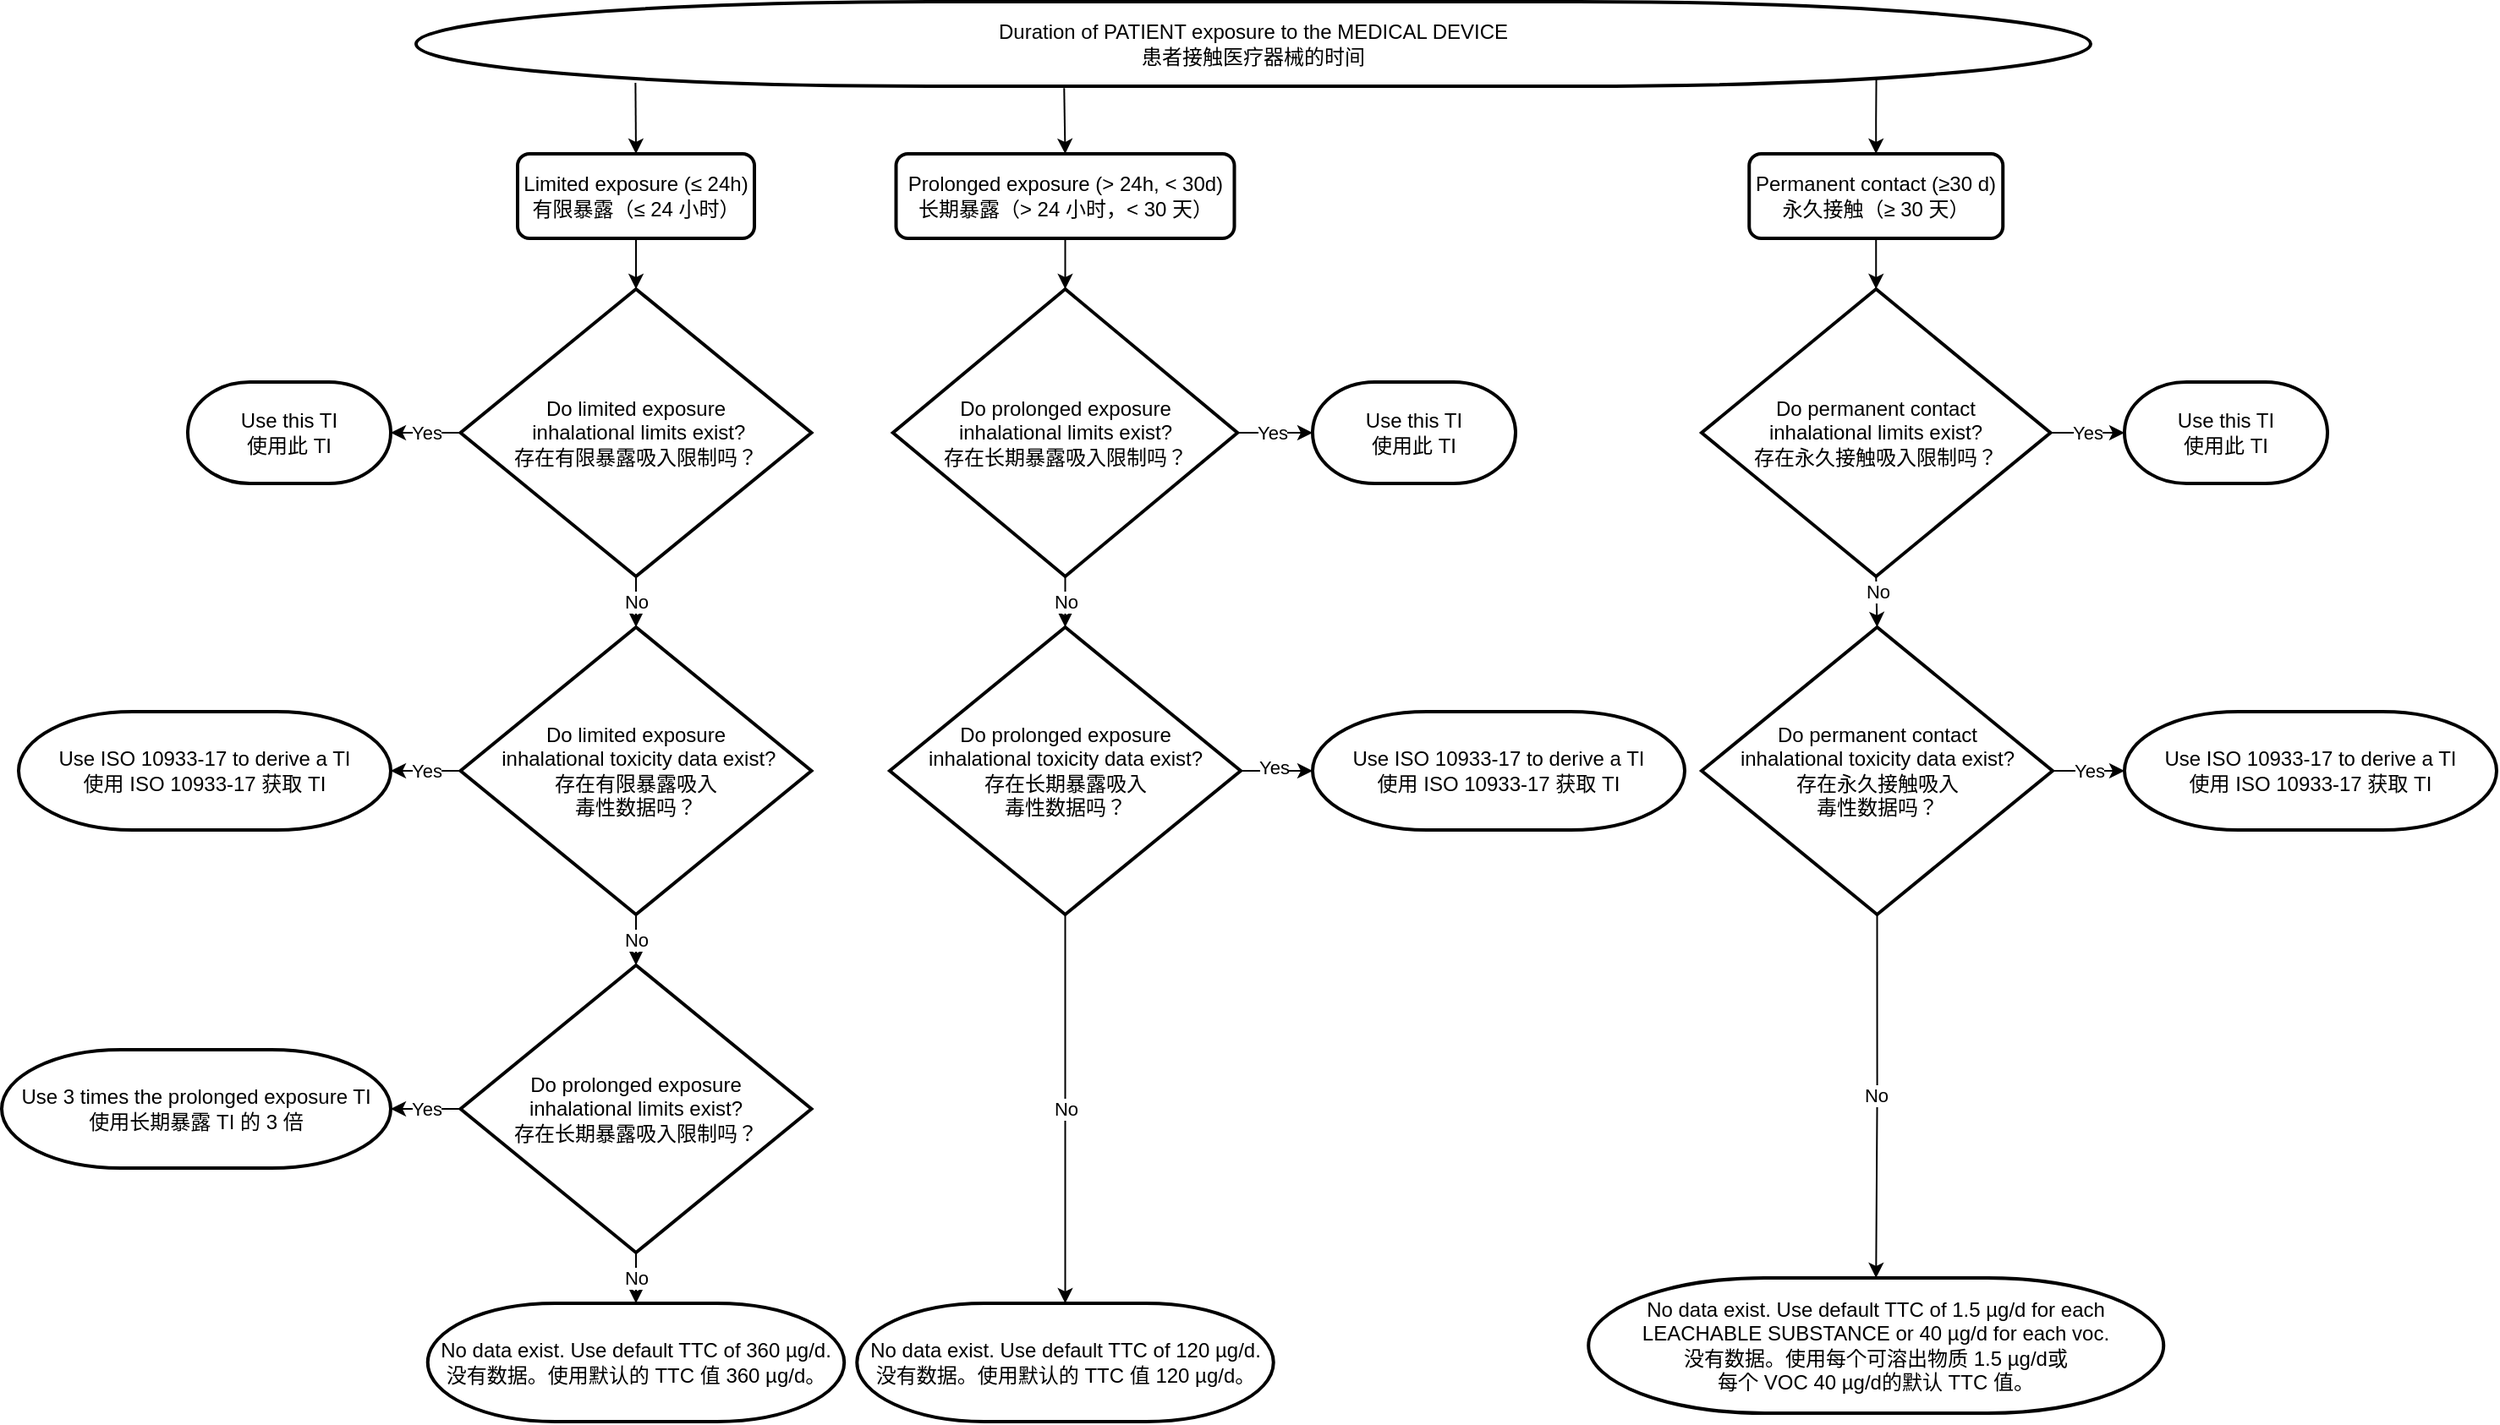<mxfile version="21.5.0" type="github">
  <diagram name="Page-1" id="456ZRaFEWkVoRBpD_hyP">
    <mxGraphModel dx="2572" dy="2400" grid="1" gridSize="10" guides="1" tooltips="1" connect="1" arrows="1" fold="1" page="1" pageScale="1" pageWidth="850" pageHeight="1100" math="0" shadow="0">
      <root>
        <mxCell id="0" />
        <mxCell id="1" parent="0" />
        <mxCell id="pBCVA_49oTNXY1WVLj0D-1" value="Duration of PATIENT exposure to the MEDICAL DEVICE&lt;br&gt;患者接触医疗器械的时间" style="strokeWidth=2;html=1;shape=mxgraph.flowchart.terminator;whiteSpace=wrap;" vertex="1" parent="1">
          <mxGeometry x="10" y="-870" width="990" height="50" as="geometry" />
        </mxCell>
        <mxCell id="pBCVA_49oTNXY1WVLj0D-24" style="edgeStyle=orthogonalEdgeStyle;rounded=0;orthogonalLoop=1;jettySize=auto;html=1;exitX=0.5;exitY=1;exitDx=0;exitDy=0;entryX=0.5;entryY=0;entryDx=0;entryDy=0;entryPerimeter=0;" edge="1" parent="1" source="pBCVA_49oTNXY1WVLj0D-2" target="pBCVA_49oTNXY1WVLj0D-5">
          <mxGeometry relative="1" as="geometry" />
        </mxCell>
        <mxCell id="pBCVA_49oTNXY1WVLj0D-2" value="Limited exposure (≤ 24h)&lt;br&gt;有限暴露（≤ 24 小时）" style="rounded=1;whiteSpace=wrap;html=1;absoluteArcSize=1;arcSize=14;strokeWidth=2;" vertex="1" parent="1">
          <mxGeometry x="70" y="-780" width="140" height="50" as="geometry" />
        </mxCell>
        <mxCell id="pBCVA_49oTNXY1WVLj0D-34" style="edgeStyle=orthogonalEdgeStyle;rounded=0;orthogonalLoop=1;jettySize=auto;html=1;exitX=0.5;exitY=0;exitDx=0;exitDy=0;entryX=0.387;entryY=1.022;entryDx=0;entryDy=0;entryPerimeter=0;startArrow=classic;startFill=1;endArrow=none;endFill=0;" edge="1" parent="1" source="pBCVA_49oTNXY1WVLj0D-3" target="pBCVA_49oTNXY1WVLj0D-1">
          <mxGeometry relative="1" as="geometry" />
        </mxCell>
        <mxCell id="pBCVA_49oTNXY1WVLj0D-35" style="edgeStyle=orthogonalEdgeStyle;rounded=0;orthogonalLoop=1;jettySize=auto;html=1;exitX=0.5;exitY=1;exitDx=0;exitDy=0;entryX=0.5;entryY=0;entryDx=0;entryDy=0;entryPerimeter=0;" edge="1" parent="1" source="pBCVA_49oTNXY1WVLj0D-3" target="pBCVA_49oTNXY1WVLj0D-7">
          <mxGeometry relative="1" as="geometry" />
        </mxCell>
        <mxCell id="pBCVA_49oTNXY1WVLj0D-3" value="Prolonged exposure (&amp;gt; 24h, &amp;lt; 30d)&lt;br&gt;长期暴露（&amp;gt; 24 小时，&amp;lt; 30 天）" style="rounded=1;whiteSpace=wrap;html=1;absoluteArcSize=1;arcSize=14;strokeWidth=2;" vertex="1" parent="1">
          <mxGeometry x="293.75" y="-780" width="200" height="50" as="geometry" />
        </mxCell>
        <mxCell id="pBCVA_49oTNXY1WVLj0D-36" style="edgeStyle=orthogonalEdgeStyle;rounded=0;orthogonalLoop=1;jettySize=auto;html=1;exitX=0.5;exitY=0;exitDx=0;exitDy=0;entryX=0.872;entryY=0.919;entryDx=0;entryDy=0;entryPerimeter=0;endArrow=none;endFill=0;startArrow=classic;startFill=1;" edge="1" parent="1" source="pBCVA_49oTNXY1WVLj0D-4" target="pBCVA_49oTNXY1WVLj0D-1">
          <mxGeometry relative="1" as="geometry" />
        </mxCell>
        <mxCell id="pBCVA_49oTNXY1WVLj0D-37" style="edgeStyle=orthogonalEdgeStyle;rounded=0;orthogonalLoop=1;jettySize=auto;html=1;exitX=0.5;exitY=1;exitDx=0;exitDy=0;entryX=0.5;entryY=0;entryDx=0;entryDy=0;entryPerimeter=0;" edge="1" parent="1" source="pBCVA_49oTNXY1WVLj0D-4" target="pBCVA_49oTNXY1WVLj0D-8">
          <mxGeometry relative="1" as="geometry" />
        </mxCell>
        <mxCell id="pBCVA_49oTNXY1WVLj0D-4" value="Permanent contact (≥30 d)&lt;br&gt;永久接触（≥ 30 天）" style="rounded=1;whiteSpace=wrap;html=1;absoluteArcSize=1;arcSize=14;strokeWidth=2;" vertex="1" parent="1">
          <mxGeometry x="798.12" y="-780" width="150" height="50" as="geometry" />
        </mxCell>
        <mxCell id="pBCVA_49oTNXY1WVLj0D-25" value="No" style="edgeStyle=orthogonalEdgeStyle;rounded=0;orthogonalLoop=1;jettySize=auto;html=1;exitX=0.5;exitY=1;exitDx=0;exitDy=0;exitPerimeter=0;entryX=0.5;entryY=0;entryDx=0;entryDy=0;entryPerimeter=0;" edge="1" parent="1" source="pBCVA_49oTNXY1WVLj0D-5" target="pBCVA_49oTNXY1WVLj0D-12">
          <mxGeometry relative="1" as="geometry" />
        </mxCell>
        <mxCell id="pBCVA_49oTNXY1WVLj0D-27" value="Yes" style="edgeStyle=orthogonalEdgeStyle;rounded=0;orthogonalLoop=1;jettySize=auto;html=1;exitX=0;exitY=0.5;exitDx=0;exitDy=0;exitPerimeter=0;entryX=1;entryY=0.5;entryDx=0;entryDy=0;entryPerimeter=0;" edge="1" parent="1" source="pBCVA_49oTNXY1WVLj0D-5" target="pBCVA_49oTNXY1WVLj0D-6">
          <mxGeometry relative="1" as="geometry" />
        </mxCell>
        <mxCell id="pBCVA_49oTNXY1WVLj0D-5" value="Do limited exposure&lt;br&gt;&amp;nbsp;inhalational limits exist?&lt;br&gt;存在有限暴露吸入限制吗？" style="strokeWidth=2;html=1;shape=mxgraph.flowchart.decision;whiteSpace=wrap;" vertex="1" parent="1">
          <mxGeometry x="36.25" y="-700" width="207.5" height="170" as="geometry" />
        </mxCell>
        <mxCell id="pBCVA_49oTNXY1WVLj0D-6" value="Use this TI&lt;br&gt;使用此 TI" style="strokeWidth=2;html=1;shape=mxgraph.flowchart.terminator;whiteSpace=wrap;" vertex="1" parent="1">
          <mxGeometry x="-125" y="-645" width="120" height="60" as="geometry" />
        </mxCell>
        <mxCell id="pBCVA_49oTNXY1WVLj0D-33" value="No" style="edgeStyle=orthogonalEdgeStyle;rounded=0;orthogonalLoop=1;jettySize=auto;html=1;exitX=0.5;exitY=1;exitDx=0;exitDy=0;exitPerimeter=0;entryX=0.5;entryY=0;entryDx=0;entryDy=0;entryPerimeter=0;" edge="1" parent="1" source="pBCVA_49oTNXY1WVLj0D-7" target="pBCVA_49oTNXY1WVLj0D-13">
          <mxGeometry relative="1" as="geometry" />
        </mxCell>
        <mxCell id="pBCVA_49oTNXY1WVLj0D-39" style="edgeStyle=orthogonalEdgeStyle;rounded=0;orthogonalLoop=1;jettySize=auto;html=1;exitX=1;exitY=0.5;exitDx=0;exitDy=0;exitPerimeter=0;entryX=0;entryY=0.5;entryDx=0;entryDy=0;entryPerimeter=0;" edge="1" parent="1" source="pBCVA_49oTNXY1WVLj0D-7" target="pBCVA_49oTNXY1WVLj0D-9">
          <mxGeometry relative="1" as="geometry" />
        </mxCell>
        <mxCell id="pBCVA_49oTNXY1WVLj0D-41" value="Yes" style="edgeLabel;html=1;align=center;verticalAlign=middle;resizable=0;points=[];" vertex="1" connectable="0" parent="pBCVA_49oTNXY1WVLj0D-39">
          <mxGeometry x="-0.093" relative="1" as="geometry">
            <mxPoint as="offset" />
          </mxGeometry>
        </mxCell>
        <mxCell id="pBCVA_49oTNXY1WVLj0D-7" value="Do prolonged exposure &lt;br&gt;inhalational limits exist?&lt;br&gt;存在长期暴露吸入限制吗？" style="strokeWidth=2;html=1;shape=mxgraph.flowchart.decision;whiteSpace=wrap;" vertex="1" parent="1">
          <mxGeometry x="291.88" y="-700" width="203.75" height="170" as="geometry" />
        </mxCell>
        <mxCell id="pBCVA_49oTNXY1WVLj0D-38" style="edgeStyle=orthogonalEdgeStyle;rounded=0;orthogonalLoop=1;jettySize=auto;html=1;exitX=0.5;exitY=1;exitDx=0;exitDy=0;exitPerimeter=0;entryX=0.5;entryY=0;entryDx=0;entryDy=0;entryPerimeter=0;" edge="1" parent="1" source="pBCVA_49oTNXY1WVLj0D-8" target="pBCVA_49oTNXY1WVLj0D-14">
          <mxGeometry relative="1" as="geometry" />
        </mxCell>
        <mxCell id="pBCVA_49oTNXY1WVLj0D-45" value="No" style="edgeLabel;html=1;align=center;verticalAlign=middle;resizable=0;points=[];" vertex="1" connectable="0" parent="pBCVA_49oTNXY1WVLj0D-38">
          <mxGeometry x="-0.407" relative="1" as="geometry">
            <mxPoint as="offset" />
          </mxGeometry>
        </mxCell>
        <mxCell id="pBCVA_49oTNXY1WVLj0D-43" value="Yes" style="edgeStyle=orthogonalEdgeStyle;rounded=0;orthogonalLoop=1;jettySize=auto;html=1;exitX=1;exitY=0.5;exitDx=0;exitDy=0;exitPerimeter=0;entryX=0;entryY=0.5;entryDx=0;entryDy=0;entryPerimeter=0;" edge="1" parent="1" source="pBCVA_49oTNXY1WVLj0D-8" target="pBCVA_49oTNXY1WVLj0D-10">
          <mxGeometry relative="1" as="geometry" />
        </mxCell>
        <mxCell id="pBCVA_49oTNXY1WVLj0D-8" value="Do permanent contact&lt;br&gt;inhalational limits exist?&lt;br&gt;存在永久接触吸入限制吗？" style="strokeWidth=2;html=1;shape=mxgraph.flowchart.decision;whiteSpace=wrap;" vertex="1" parent="1">
          <mxGeometry x="770" y="-700" width="206.25" height="170" as="geometry" />
        </mxCell>
        <mxCell id="pBCVA_49oTNXY1WVLj0D-9" value="Use this TI&lt;br&gt;使用此 TI" style="strokeWidth=2;html=1;shape=mxgraph.flowchart.terminator;whiteSpace=wrap;" vertex="1" parent="1">
          <mxGeometry x="540" y="-645" width="120" height="60" as="geometry" />
        </mxCell>
        <mxCell id="pBCVA_49oTNXY1WVLj0D-10" value="Use this TI&lt;br&gt;使用此 TI" style="strokeWidth=2;html=1;shape=mxgraph.flowchart.terminator;whiteSpace=wrap;" vertex="1" parent="1">
          <mxGeometry x="1020" y="-645" width="120" height="60" as="geometry" />
        </mxCell>
        <mxCell id="pBCVA_49oTNXY1WVLj0D-28" value="Yes" style="edgeStyle=orthogonalEdgeStyle;rounded=0;orthogonalLoop=1;jettySize=auto;html=1;exitX=0;exitY=0.5;exitDx=0;exitDy=0;exitPerimeter=0;entryX=1;entryY=0.5;entryDx=0;entryDy=0;entryPerimeter=0;" edge="1" parent="1" source="pBCVA_49oTNXY1WVLj0D-12" target="pBCVA_49oTNXY1WVLj0D-15">
          <mxGeometry relative="1" as="geometry" />
        </mxCell>
        <mxCell id="pBCVA_49oTNXY1WVLj0D-30" value="No" style="edgeStyle=orthogonalEdgeStyle;rounded=0;orthogonalLoop=1;jettySize=auto;html=1;exitX=0.5;exitY=1;exitDx=0;exitDy=0;exitPerimeter=0;entryX=0.5;entryY=0;entryDx=0;entryDy=0;entryPerimeter=0;" edge="1" parent="1" source="pBCVA_49oTNXY1WVLj0D-12" target="pBCVA_49oTNXY1WVLj0D-19">
          <mxGeometry relative="1" as="geometry" />
        </mxCell>
        <mxCell id="pBCVA_49oTNXY1WVLj0D-12" value="Do limited exposure&lt;br&gt;&amp;nbsp;inhalational toxicity data exist?&lt;br&gt;存在有限暴露吸入&lt;br&gt;毒性数据吗？" style="strokeWidth=2;html=1;shape=mxgraph.flowchart.decision;whiteSpace=wrap;" vertex="1" parent="1">
          <mxGeometry x="36.25" y="-500" width="207.5" height="170" as="geometry" />
        </mxCell>
        <mxCell id="pBCVA_49oTNXY1WVLj0D-32" value="No" style="edgeStyle=orthogonalEdgeStyle;rounded=0;orthogonalLoop=1;jettySize=auto;html=1;exitX=0.5;exitY=1;exitDx=0;exitDy=0;exitPerimeter=0;entryX=0.5;entryY=0;entryDx=0;entryDy=0;entryPerimeter=0;" edge="1" parent="1" source="pBCVA_49oTNXY1WVLj0D-13" target="pBCVA_49oTNXY1WVLj0D-21">
          <mxGeometry relative="1" as="geometry" />
        </mxCell>
        <mxCell id="pBCVA_49oTNXY1WVLj0D-40" style="edgeStyle=orthogonalEdgeStyle;rounded=0;orthogonalLoop=1;jettySize=auto;html=1;exitX=1;exitY=0.5;exitDx=0;exitDy=0;exitPerimeter=0;entryX=0;entryY=0.5;entryDx=0;entryDy=0;entryPerimeter=0;" edge="1" parent="1" source="pBCVA_49oTNXY1WVLj0D-13" target="pBCVA_49oTNXY1WVLj0D-16">
          <mxGeometry relative="1" as="geometry" />
        </mxCell>
        <mxCell id="pBCVA_49oTNXY1WVLj0D-42" value="Yes" style="edgeLabel;html=1;align=center;verticalAlign=middle;resizable=0;points=[];" vertex="1" connectable="0" parent="pBCVA_49oTNXY1WVLj0D-40">
          <mxGeometry x="-0.11" y="2" relative="1" as="geometry">
            <mxPoint as="offset" />
          </mxGeometry>
        </mxCell>
        <mxCell id="pBCVA_49oTNXY1WVLj0D-13" value="Do prolonged exposure &lt;br&gt;inhalational toxicity data exist?&lt;br&gt;存在长期暴露吸入&lt;br&gt;毒性数据吗？" style="strokeWidth=2;html=1;shape=mxgraph.flowchart.decision;whiteSpace=wrap;" vertex="1" parent="1">
          <mxGeometry x="290" y="-500" width="207.5" height="170" as="geometry" />
        </mxCell>
        <mxCell id="pBCVA_49oTNXY1WVLj0D-44" value="Yes" style="edgeStyle=orthogonalEdgeStyle;rounded=0;orthogonalLoop=1;jettySize=auto;html=1;exitX=1;exitY=0.5;exitDx=0;exitDy=0;exitPerimeter=0;entryX=0;entryY=0.5;entryDx=0;entryDy=0;entryPerimeter=0;" edge="1" parent="1" source="pBCVA_49oTNXY1WVLj0D-14" target="pBCVA_49oTNXY1WVLj0D-17">
          <mxGeometry relative="1" as="geometry" />
        </mxCell>
        <mxCell id="pBCVA_49oTNXY1WVLj0D-46" value="No" style="edgeStyle=orthogonalEdgeStyle;rounded=0;orthogonalLoop=1;jettySize=auto;html=1;exitX=0.5;exitY=1;exitDx=0;exitDy=0;exitPerimeter=0;entryX=0.5;entryY=0;entryDx=0;entryDy=0;entryPerimeter=0;" edge="1" parent="1" source="pBCVA_49oTNXY1WVLj0D-14" target="pBCVA_49oTNXY1WVLj0D-22">
          <mxGeometry relative="1" as="geometry" />
        </mxCell>
        <mxCell id="pBCVA_49oTNXY1WVLj0D-14" value="Do permanent contact&lt;br&gt;inhalational toxicity data exist?&lt;br&gt;存在永久接触吸入&lt;br&gt;毒性数据吗？" style="strokeWidth=2;html=1;shape=mxgraph.flowchart.decision;whiteSpace=wrap;" vertex="1" parent="1">
          <mxGeometry x="770" y="-500" width="207.5" height="170" as="geometry" />
        </mxCell>
        <mxCell id="pBCVA_49oTNXY1WVLj0D-15" value="Use ISO 10933-17 to derive a TI&lt;br&gt;使用 ISO 10933-17 获取 TI" style="strokeWidth=2;html=1;shape=mxgraph.flowchart.terminator;whiteSpace=wrap;" vertex="1" parent="1">
          <mxGeometry x="-225" y="-450" width="220" height="70" as="geometry" />
        </mxCell>
        <mxCell id="pBCVA_49oTNXY1WVLj0D-16" value="Use ISO 10933-17 to derive a TI&lt;br&gt;使用 ISO 10933-17 获取 TI" style="strokeWidth=2;html=1;shape=mxgraph.flowchart.terminator;whiteSpace=wrap;" vertex="1" parent="1">
          <mxGeometry x="540" y="-450" width="220" height="70" as="geometry" />
        </mxCell>
        <mxCell id="pBCVA_49oTNXY1WVLj0D-17" value="Use ISO 10933-17 to derive a TI&lt;br&gt;使用 ISO 10933-17 获取 TI" style="strokeWidth=2;html=1;shape=mxgraph.flowchart.terminator;whiteSpace=wrap;" vertex="1" parent="1">
          <mxGeometry x="1020" y="-450" width="220" height="70" as="geometry" />
        </mxCell>
        <mxCell id="pBCVA_49oTNXY1WVLj0D-18" value="No data exist. Use default TTC of 360 µg/d.&lt;br&gt;没有数据。使用默认的 TTC 值 360 µg/d。" style="strokeWidth=2;html=1;shape=mxgraph.flowchart.terminator;whiteSpace=wrap;" vertex="1" parent="1">
          <mxGeometry x="16.87" y="-100" width="246.25" height="70" as="geometry" />
        </mxCell>
        <mxCell id="pBCVA_49oTNXY1WVLj0D-29" value="Yes" style="edgeStyle=orthogonalEdgeStyle;rounded=0;orthogonalLoop=1;jettySize=auto;html=1;exitX=0;exitY=0.5;exitDx=0;exitDy=0;exitPerimeter=0;entryX=1;entryY=0.5;entryDx=0;entryDy=0;entryPerimeter=0;" edge="1" parent="1" source="pBCVA_49oTNXY1WVLj0D-19" target="pBCVA_49oTNXY1WVLj0D-20">
          <mxGeometry relative="1" as="geometry" />
        </mxCell>
        <mxCell id="pBCVA_49oTNXY1WVLj0D-31" value="No" style="edgeStyle=orthogonalEdgeStyle;rounded=0;orthogonalLoop=1;jettySize=auto;html=1;exitX=0.5;exitY=1;exitDx=0;exitDy=0;exitPerimeter=0;entryX=0.5;entryY=0;entryDx=0;entryDy=0;entryPerimeter=0;" edge="1" parent="1" source="pBCVA_49oTNXY1WVLj0D-19" target="pBCVA_49oTNXY1WVLj0D-18">
          <mxGeometry relative="1" as="geometry" />
        </mxCell>
        <mxCell id="pBCVA_49oTNXY1WVLj0D-19" value="Do prolonged exposure &lt;br&gt;inhalational limits exist?&lt;br&gt;存在长期暴露吸入限制吗？" style="strokeWidth=2;html=1;shape=mxgraph.flowchart.decision;whiteSpace=wrap;" vertex="1" parent="1">
          <mxGeometry x="36.25" y="-300" width="207.5" height="170" as="geometry" />
        </mxCell>
        <mxCell id="pBCVA_49oTNXY1WVLj0D-20" value="Use 3 times the prolonged exposure TI&lt;br&gt;使用长期暴露 TI 的 3 倍" style="strokeWidth=2;html=1;shape=mxgraph.flowchart.terminator;whiteSpace=wrap;" vertex="1" parent="1">
          <mxGeometry x="-235" y="-250" width="230" height="70" as="geometry" />
        </mxCell>
        <mxCell id="pBCVA_49oTNXY1WVLj0D-21" value="No data exist. Use default TTC of 120 µg/d.&lt;br&gt;没有数据。使用默认的 TTC 值 120 µg/d。" style="strokeWidth=2;html=1;shape=mxgraph.flowchart.terminator;whiteSpace=wrap;" vertex="1" parent="1">
          <mxGeometry x="270.63" y="-100" width="246.25" height="70" as="geometry" />
        </mxCell>
        <mxCell id="pBCVA_49oTNXY1WVLj0D-22" value="No data exist. Use default TTC of 1.5 µg/d for each LEACHABLE SUBSTANCE or 40 µg/d for each voc.&lt;br&gt;没有数据。使用每个可溶出物质 1.5 µg/d或&lt;br&gt;每个 VOC 40 µg/d的默认 TTC 值。" style="strokeWidth=2;html=1;shape=mxgraph.flowchart.terminator;whiteSpace=wrap;" vertex="1" parent="1">
          <mxGeometry x="703.12" y="-115" width="340" height="80" as="geometry" />
        </mxCell>
        <mxCell id="pBCVA_49oTNXY1WVLj0D-23" value="" style="endArrow=classic;html=1;rounded=0;exitX=0.131;exitY=0.961;exitDx=0;exitDy=0;exitPerimeter=0;entryX=0.5;entryY=0;entryDx=0;entryDy=0;" edge="1" parent="1" source="pBCVA_49oTNXY1WVLj0D-1" target="pBCVA_49oTNXY1WVLj0D-2">
          <mxGeometry width="50" height="50" relative="1" as="geometry">
            <mxPoint x="190" y="-670" as="sourcePoint" />
            <mxPoint x="240" y="-720" as="targetPoint" />
          </mxGeometry>
        </mxCell>
      </root>
    </mxGraphModel>
  </diagram>
</mxfile>

